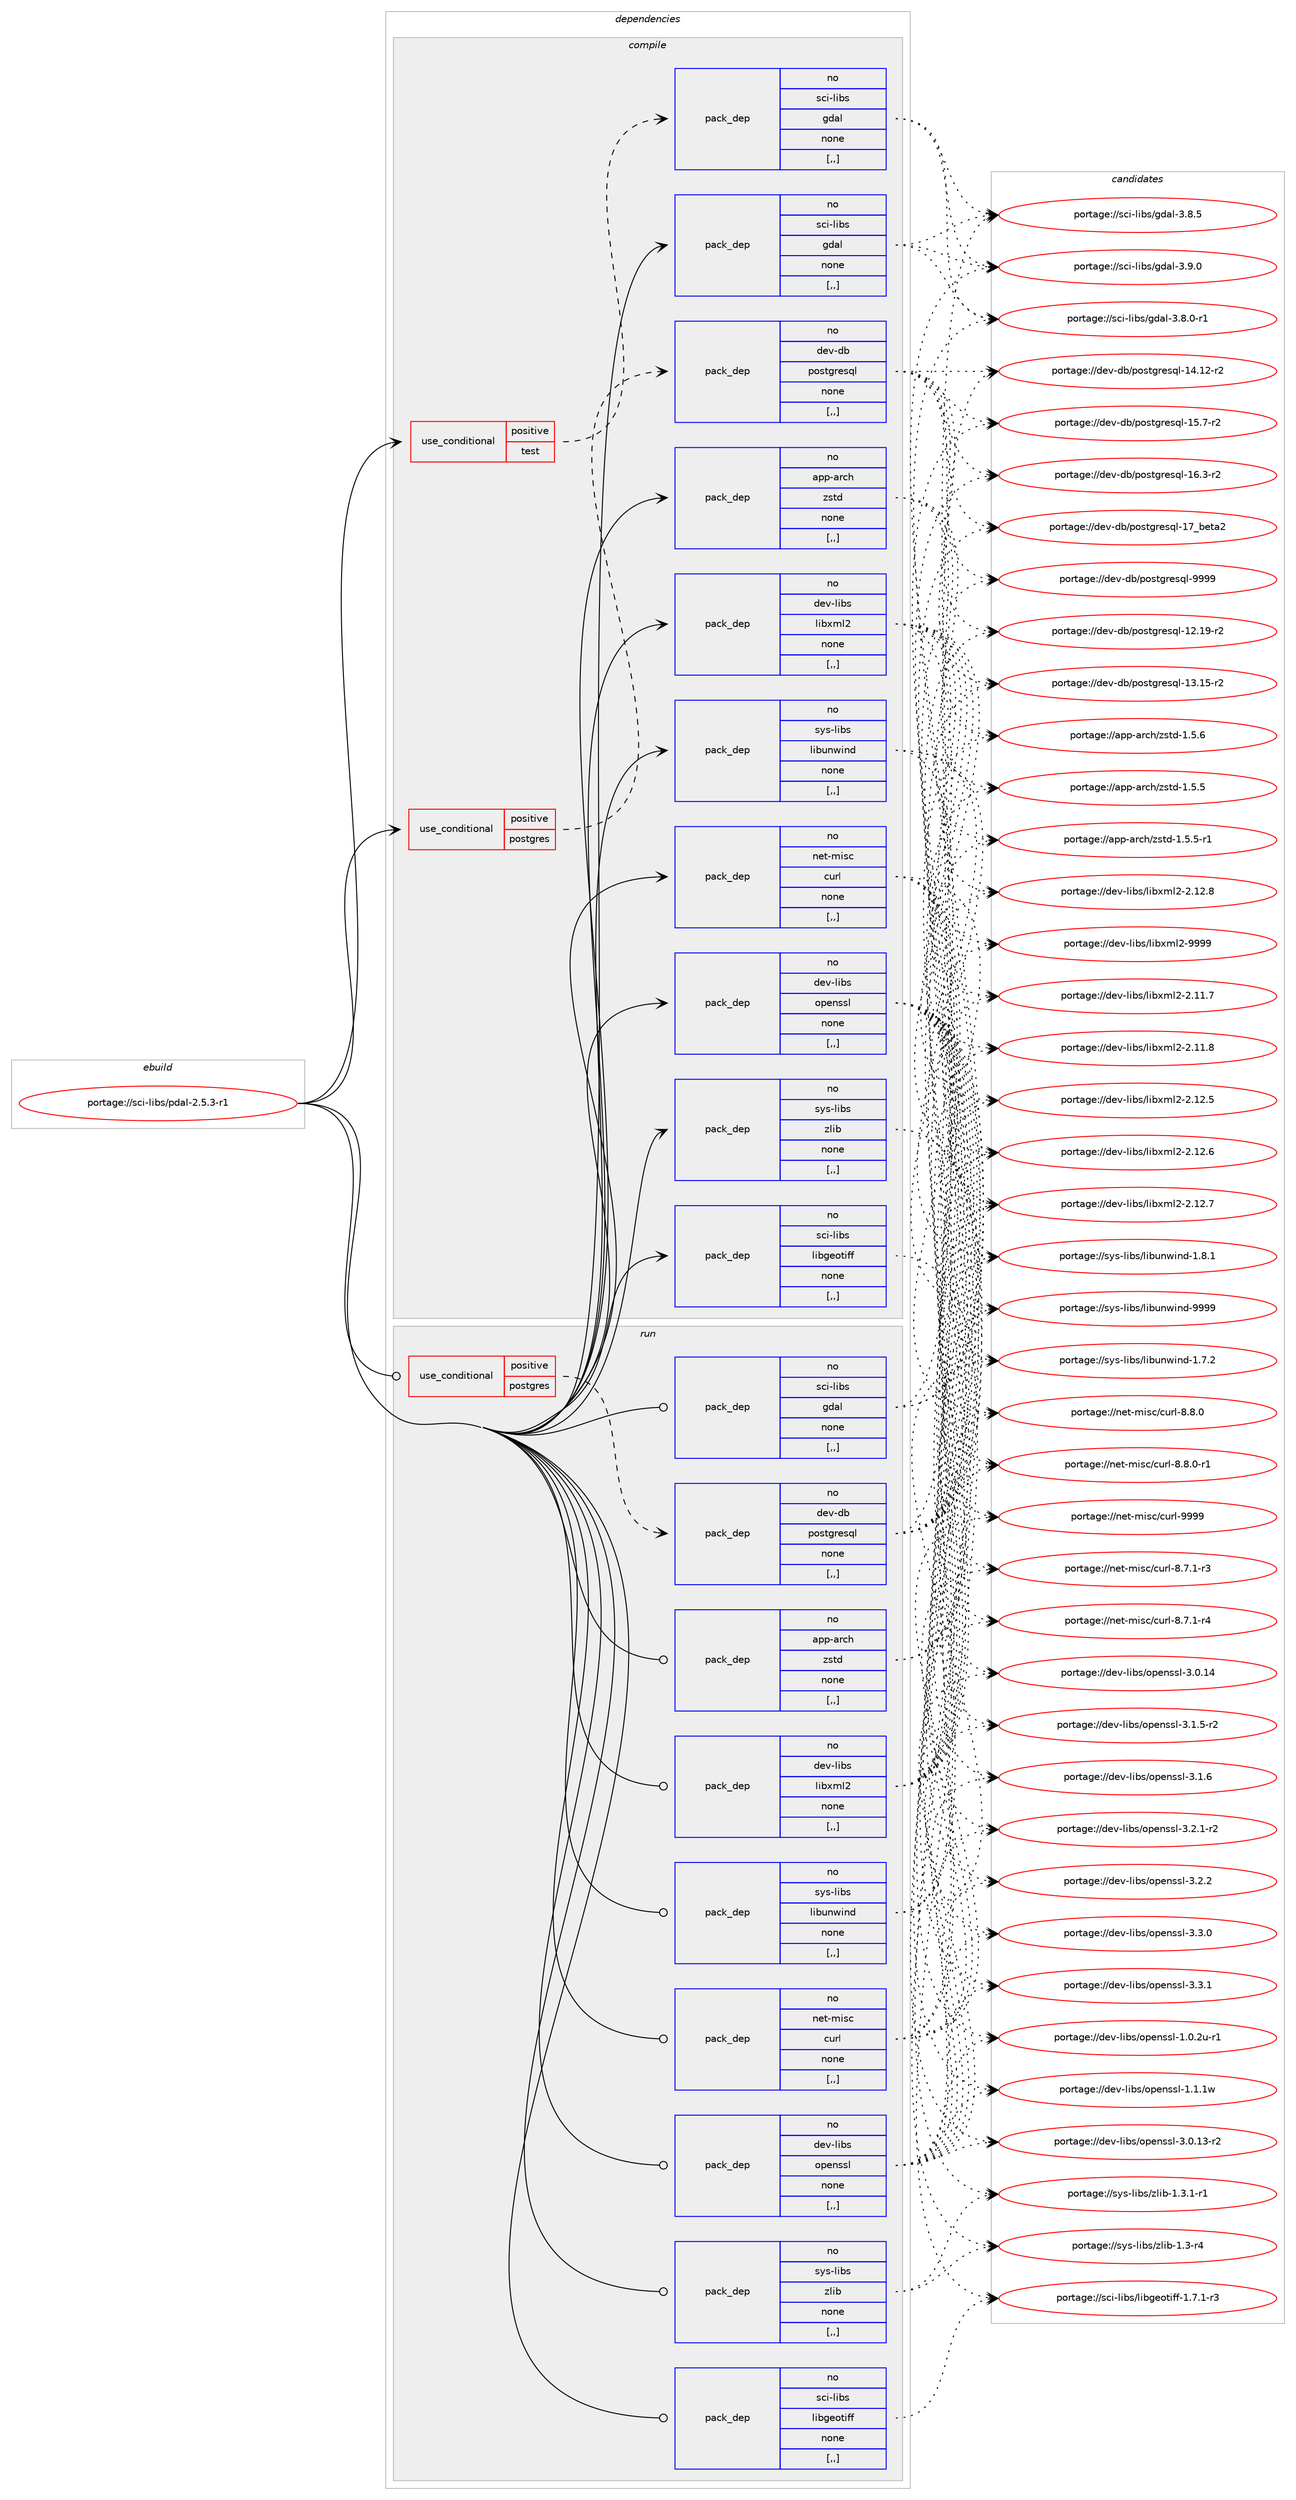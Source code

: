 digraph prolog {

# *************
# Graph options
# *************

newrank=true;
concentrate=true;
compound=true;
graph [rankdir=LR,fontname=Helvetica,fontsize=10,ranksep=1.5];#, ranksep=2.5, nodesep=0.2];
edge  [arrowhead=vee];
node  [fontname=Helvetica,fontsize=10];

# **********
# The ebuild
# **********

subgraph cluster_leftcol {
color=gray;
rank=same;
label=<<i>ebuild</i>>;
id [label="portage://sci-libs/pdal-2.5.3-r1", color=red, width=4, href="../sci-libs/pdal-2.5.3-r1.svg"];
}

# ****************
# The dependencies
# ****************

subgraph cluster_midcol {
color=gray;
label=<<i>dependencies</i>>;
subgraph cluster_compile {
fillcolor="#eeeeee";
style=filled;
label=<<i>compile</i>>;
subgraph cond104583 {
dependency395291 [label=<<TABLE BORDER="0" CELLBORDER="1" CELLSPACING="0" CELLPADDING="4"><TR><TD ROWSPAN="3" CELLPADDING="10">use_conditional</TD></TR><TR><TD>positive</TD></TR><TR><TD>postgres</TD></TR></TABLE>>, shape=none, color=red];
subgraph pack287901 {
dependency395292 [label=<<TABLE BORDER="0" CELLBORDER="1" CELLSPACING="0" CELLPADDING="4" WIDTH="220"><TR><TD ROWSPAN="6" CELLPADDING="30">pack_dep</TD></TR><TR><TD WIDTH="110">no</TD></TR><TR><TD>dev-db</TD></TR><TR><TD>postgresql</TD></TR><TR><TD>none</TD></TR><TR><TD>[,,]</TD></TR></TABLE>>, shape=none, color=blue];
}
dependency395291:e -> dependency395292:w [weight=20,style="dashed",arrowhead="vee"];
}
id:e -> dependency395291:w [weight=20,style="solid",arrowhead="vee"];
subgraph cond104584 {
dependency395293 [label=<<TABLE BORDER="0" CELLBORDER="1" CELLSPACING="0" CELLPADDING="4"><TR><TD ROWSPAN="3" CELLPADDING="10">use_conditional</TD></TR><TR><TD>positive</TD></TR><TR><TD>test</TD></TR></TABLE>>, shape=none, color=red];
subgraph pack287902 {
dependency395294 [label=<<TABLE BORDER="0" CELLBORDER="1" CELLSPACING="0" CELLPADDING="4" WIDTH="220"><TR><TD ROWSPAN="6" CELLPADDING="30">pack_dep</TD></TR><TR><TD WIDTH="110">no</TD></TR><TR><TD>sci-libs</TD></TR><TR><TD>gdal</TD></TR><TR><TD>none</TD></TR><TR><TD>[,,]</TD></TR></TABLE>>, shape=none, color=blue];
}
dependency395293:e -> dependency395294:w [weight=20,style="dashed",arrowhead="vee"];
}
id:e -> dependency395293:w [weight=20,style="solid",arrowhead="vee"];
subgraph pack287903 {
dependency395295 [label=<<TABLE BORDER="0" CELLBORDER="1" CELLSPACING="0" CELLPADDING="4" WIDTH="220"><TR><TD ROWSPAN="6" CELLPADDING="30">pack_dep</TD></TR><TR><TD WIDTH="110">no</TD></TR><TR><TD>app-arch</TD></TR><TR><TD>zstd</TD></TR><TR><TD>none</TD></TR><TR><TD>[,,]</TD></TR></TABLE>>, shape=none, color=blue];
}
id:e -> dependency395295:w [weight=20,style="solid",arrowhead="vee"];
subgraph pack287904 {
dependency395296 [label=<<TABLE BORDER="0" CELLBORDER="1" CELLSPACING="0" CELLPADDING="4" WIDTH="220"><TR><TD ROWSPAN="6" CELLPADDING="30">pack_dep</TD></TR><TR><TD WIDTH="110">no</TD></TR><TR><TD>dev-libs</TD></TR><TR><TD>libxml2</TD></TR><TR><TD>none</TD></TR><TR><TD>[,,]</TD></TR></TABLE>>, shape=none, color=blue];
}
id:e -> dependency395296:w [weight=20,style="solid",arrowhead="vee"];
subgraph pack287905 {
dependency395297 [label=<<TABLE BORDER="0" CELLBORDER="1" CELLSPACING="0" CELLPADDING="4" WIDTH="220"><TR><TD ROWSPAN="6" CELLPADDING="30">pack_dep</TD></TR><TR><TD WIDTH="110">no</TD></TR><TR><TD>dev-libs</TD></TR><TR><TD>openssl</TD></TR><TR><TD>none</TD></TR><TR><TD>[,,]</TD></TR></TABLE>>, shape=none, color=blue];
}
id:e -> dependency395297:w [weight=20,style="solid",arrowhead="vee"];
subgraph pack287906 {
dependency395298 [label=<<TABLE BORDER="0" CELLBORDER="1" CELLSPACING="0" CELLPADDING="4" WIDTH="220"><TR><TD ROWSPAN="6" CELLPADDING="30">pack_dep</TD></TR><TR><TD WIDTH="110">no</TD></TR><TR><TD>net-misc</TD></TR><TR><TD>curl</TD></TR><TR><TD>none</TD></TR><TR><TD>[,,]</TD></TR></TABLE>>, shape=none, color=blue];
}
id:e -> dependency395298:w [weight=20,style="solid",arrowhead="vee"];
subgraph pack287907 {
dependency395299 [label=<<TABLE BORDER="0" CELLBORDER="1" CELLSPACING="0" CELLPADDING="4" WIDTH="220"><TR><TD ROWSPAN="6" CELLPADDING="30">pack_dep</TD></TR><TR><TD WIDTH="110">no</TD></TR><TR><TD>sci-libs</TD></TR><TR><TD>gdal</TD></TR><TR><TD>none</TD></TR><TR><TD>[,,]</TD></TR></TABLE>>, shape=none, color=blue];
}
id:e -> dependency395299:w [weight=20,style="solid",arrowhead="vee"];
subgraph pack287908 {
dependency395300 [label=<<TABLE BORDER="0" CELLBORDER="1" CELLSPACING="0" CELLPADDING="4" WIDTH="220"><TR><TD ROWSPAN="6" CELLPADDING="30">pack_dep</TD></TR><TR><TD WIDTH="110">no</TD></TR><TR><TD>sci-libs</TD></TR><TR><TD>libgeotiff</TD></TR><TR><TD>none</TD></TR><TR><TD>[,,]</TD></TR></TABLE>>, shape=none, color=blue];
}
id:e -> dependency395300:w [weight=20,style="solid",arrowhead="vee"];
subgraph pack287909 {
dependency395301 [label=<<TABLE BORDER="0" CELLBORDER="1" CELLSPACING="0" CELLPADDING="4" WIDTH="220"><TR><TD ROWSPAN="6" CELLPADDING="30">pack_dep</TD></TR><TR><TD WIDTH="110">no</TD></TR><TR><TD>sys-libs</TD></TR><TR><TD>libunwind</TD></TR><TR><TD>none</TD></TR><TR><TD>[,,]</TD></TR></TABLE>>, shape=none, color=blue];
}
id:e -> dependency395301:w [weight=20,style="solid",arrowhead="vee"];
subgraph pack287910 {
dependency395302 [label=<<TABLE BORDER="0" CELLBORDER="1" CELLSPACING="0" CELLPADDING="4" WIDTH="220"><TR><TD ROWSPAN="6" CELLPADDING="30">pack_dep</TD></TR><TR><TD WIDTH="110">no</TD></TR><TR><TD>sys-libs</TD></TR><TR><TD>zlib</TD></TR><TR><TD>none</TD></TR><TR><TD>[,,]</TD></TR></TABLE>>, shape=none, color=blue];
}
id:e -> dependency395302:w [weight=20,style="solid",arrowhead="vee"];
}
subgraph cluster_compileandrun {
fillcolor="#eeeeee";
style=filled;
label=<<i>compile and run</i>>;
}
subgraph cluster_run {
fillcolor="#eeeeee";
style=filled;
label=<<i>run</i>>;
subgraph cond104585 {
dependency395303 [label=<<TABLE BORDER="0" CELLBORDER="1" CELLSPACING="0" CELLPADDING="4"><TR><TD ROWSPAN="3" CELLPADDING="10">use_conditional</TD></TR><TR><TD>positive</TD></TR><TR><TD>postgres</TD></TR></TABLE>>, shape=none, color=red];
subgraph pack287911 {
dependency395304 [label=<<TABLE BORDER="0" CELLBORDER="1" CELLSPACING="0" CELLPADDING="4" WIDTH="220"><TR><TD ROWSPAN="6" CELLPADDING="30">pack_dep</TD></TR><TR><TD WIDTH="110">no</TD></TR><TR><TD>dev-db</TD></TR><TR><TD>postgresql</TD></TR><TR><TD>none</TD></TR><TR><TD>[,,]</TD></TR></TABLE>>, shape=none, color=blue];
}
dependency395303:e -> dependency395304:w [weight=20,style="dashed",arrowhead="vee"];
}
id:e -> dependency395303:w [weight=20,style="solid",arrowhead="odot"];
subgraph pack287912 {
dependency395305 [label=<<TABLE BORDER="0" CELLBORDER="1" CELLSPACING="0" CELLPADDING="4" WIDTH="220"><TR><TD ROWSPAN="6" CELLPADDING="30">pack_dep</TD></TR><TR><TD WIDTH="110">no</TD></TR><TR><TD>app-arch</TD></TR><TR><TD>zstd</TD></TR><TR><TD>none</TD></TR><TR><TD>[,,]</TD></TR></TABLE>>, shape=none, color=blue];
}
id:e -> dependency395305:w [weight=20,style="solid",arrowhead="odot"];
subgraph pack287913 {
dependency395306 [label=<<TABLE BORDER="0" CELLBORDER="1" CELLSPACING="0" CELLPADDING="4" WIDTH="220"><TR><TD ROWSPAN="6" CELLPADDING="30">pack_dep</TD></TR><TR><TD WIDTH="110">no</TD></TR><TR><TD>dev-libs</TD></TR><TR><TD>libxml2</TD></TR><TR><TD>none</TD></TR><TR><TD>[,,]</TD></TR></TABLE>>, shape=none, color=blue];
}
id:e -> dependency395306:w [weight=20,style="solid",arrowhead="odot"];
subgraph pack287914 {
dependency395307 [label=<<TABLE BORDER="0" CELLBORDER="1" CELLSPACING="0" CELLPADDING="4" WIDTH="220"><TR><TD ROWSPAN="6" CELLPADDING="30">pack_dep</TD></TR><TR><TD WIDTH="110">no</TD></TR><TR><TD>dev-libs</TD></TR><TR><TD>openssl</TD></TR><TR><TD>none</TD></TR><TR><TD>[,,]</TD></TR></TABLE>>, shape=none, color=blue];
}
id:e -> dependency395307:w [weight=20,style="solid",arrowhead="odot"];
subgraph pack287915 {
dependency395308 [label=<<TABLE BORDER="0" CELLBORDER="1" CELLSPACING="0" CELLPADDING="4" WIDTH="220"><TR><TD ROWSPAN="6" CELLPADDING="30">pack_dep</TD></TR><TR><TD WIDTH="110">no</TD></TR><TR><TD>net-misc</TD></TR><TR><TD>curl</TD></TR><TR><TD>none</TD></TR><TR><TD>[,,]</TD></TR></TABLE>>, shape=none, color=blue];
}
id:e -> dependency395308:w [weight=20,style="solid",arrowhead="odot"];
subgraph pack287916 {
dependency395309 [label=<<TABLE BORDER="0" CELLBORDER="1" CELLSPACING="0" CELLPADDING="4" WIDTH="220"><TR><TD ROWSPAN="6" CELLPADDING="30">pack_dep</TD></TR><TR><TD WIDTH="110">no</TD></TR><TR><TD>sci-libs</TD></TR><TR><TD>gdal</TD></TR><TR><TD>none</TD></TR><TR><TD>[,,]</TD></TR></TABLE>>, shape=none, color=blue];
}
id:e -> dependency395309:w [weight=20,style="solid",arrowhead="odot"];
subgraph pack287917 {
dependency395310 [label=<<TABLE BORDER="0" CELLBORDER="1" CELLSPACING="0" CELLPADDING="4" WIDTH="220"><TR><TD ROWSPAN="6" CELLPADDING="30">pack_dep</TD></TR><TR><TD WIDTH="110">no</TD></TR><TR><TD>sci-libs</TD></TR><TR><TD>libgeotiff</TD></TR><TR><TD>none</TD></TR><TR><TD>[,,]</TD></TR></TABLE>>, shape=none, color=blue];
}
id:e -> dependency395310:w [weight=20,style="solid",arrowhead="odot"];
subgraph pack287918 {
dependency395311 [label=<<TABLE BORDER="0" CELLBORDER="1" CELLSPACING="0" CELLPADDING="4" WIDTH="220"><TR><TD ROWSPAN="6" CELLPADDING="30">pack_dep</TD></TR><TR><TD WIDTH="110">no</TD></TR><TR><TD>sys-libs</TD></TR><TR><TD>libunwind</TD></TR><TR><TD>none</TD></TR><TR><TD>[,,]</TD></TR></TABLE>>, shape=none, color=blue];
}
id:e -> dependency395311:w [weight=20,style="solid",arrowhead="odot"];
subgraph pack287919 {
dependency395312 [label=<<TABLE BORDER="0" CELLBORDER="1" CELLSPACING="0" CELLPADDING="4" WIDTH="220"><TR><TD ROWSPAN="6" CELLPADDING="30">pack_dep</TD></TR><TR><TD WIDTH="110">no</TD></TR><TR><TD>sys-libs</TD></TR><TR><TD>zlib</TD></TR><TR><TD>none</TD></TR><TR><TD>[,,]</TD></TR></TABLE>>, shape=none, color=blue];
}
id:e -> dependency395312:w [weight=20,style="solid",arrowhead="odot"];
}
}

# **************
# The candidates
# **************

subgraph cluster_choices {
rank=same;
color=gray;
label=<<i>candidates</i>>;

subgraph choice287901 {
color=black;
nodesep=1;
choice1001011184510098471121111151161031141011151131084549504649574511450 [label="portage://dev-db/postgresql-12.19-r2", color=red, width=4,href="../dev-db/postgresql-12.19-r2.svg"];
choice1001011184510098471121111151161031141011151131084549514649534511450 [label="portage://dev-db/postgresql-13.15-r2", color=red, width=4,href="../dev-db/postgresql-13.15-r2.svg"];
choice1001011184510098471121111151161031141011151131084549524649504511450 [label="portage://dev-db/postgresql-14.12-r2", color=red, width=4,href="../dev-db/postgresql-14.12-r2.svg"];
choice10010111845100984711211111511610311410111511310845495346554511450 [label="portage://dev-db/postgresql-15.7-r2", color=red, width=4,href="../dev-db/postgresql-15.7-r2.svg"];
choice10010111845100984711211111511610311410111511310845495446514511450 [label="portage://dev-db/postgresql-16.3-r2", color=red, width=4,href="../dev-db/postgresql-16.3-r2.svg"];
choice10010111845100984711211111511610311410111511310845495595981011169750 [label="portage://dev-db/postgresql-17_beta2", color=red, width=4,href="../dev-db/postgresql-17_beta2.svg"];
choice1001011184510098471121111151161031141011151131084557575757 [label="portage://dev-db/postgresql-9999", color=red, width=4,href="../dev-db/postgresql-9999.svg"];
dependency395292:e -> choice1001011184510098471121111151161031141011151131084549504649574511450:w [style=dotted,weight="100"];
dependency395292:e -> choice1001011184510098471121111151161031141011151131084549514649534511450:w [style=dotted,weight="100"];
dependency395292:e -> choice1001011184510098471121111151161031141011151131084549524649504511450:w [style=dotted,weight="100"];
dependency395292:e -> choice10010111845100984711211111511610311410111511310845495346554511450:w [style=dotted,weight="100"];
dependency395292:e -> choice10010111845100984711211111511610311410111511310845495446514511450:w [style=dotted,weight="100"];
dependency395292:e -> choice10010111845100984711211111511610311410111511310845495595981011169750:w [style=dotted,weight="100"];
dependency395292:e -> choice1001011184510098471121111151161031141011151131084557575757:w [style=dotted,weight="100"];
}
subgraph choice287902 {
color=black;
nodesep=1;
choice11599105451081059811547103100971084551465646484511449 [label="portage://sci-libs/gdal-3.8.0-r1", color=red, width=4,href="../sci-libs/gdal-3.8.0-r1.svg"];
choice1159910545108105981154710310097108455146564653 [label="portage://sci-libs/gdal-3.8.5", color=red, width=4,href="../sci-libs/gdal-3.8.5.svg"];
choice1159910545108105981154710310097108455146574648 [label="portage://sci-libs/gdal-3.9.0", color=red, width=4,href="../sci-libs/gdal-3.9.0.svg"];
dependency395294:e -> choice11599105451081059811547103100971084551465646484511449:w [style=dotted,weight="100"];
dependency395294:e -> choice1159910545108105981154710310097108455146564653:w [style=dotted,weight="100"];
dependency395294:e -> choice1159910545108105981154710310097108455146574648:w [style=dotted,weight="100"];
}
subgraph choice287903 {
color=black;
nodesep=1;
choice9711211245971149910447122115116100454946534653 [label="portage://app-arch/zstd-1.5.5", color=red, width=4,href="../app-arch/zstd-1.5.5.svg"];
choice97112112459711499104471221151161004549465346534511449 [label="portage://app-arch/zstd-1.5.5-r1", color=red, width=4,href="../app-arch/zstd-1.5.5-r1.svg"];
choice9711211245971149910447122115116100454946534654 [label="portage://app-arch/zstd-1.5.6", color=red, width=4,href="../app-arch/zstd-1.5.6.svg"];
dependency395295:e -> choice9711211245971149910447122115116100454946534653:w [style=dotted,weight="100"];
dependency395295:e -> choice97112112459711499104471221151161004549465346534511449:w [style=dotted,weight="100"];
dependency395295:e -> choice9711211245971149910447122115116100454946534654:w [style=dotted,weight="100"];
}
subgraph choice287904 {
color=black;
nodesep=1;
choice100101118451081059811547108105981201091085045504649494655 [label="portage://dev-libs/libxml2-2.11.7", color=red, width=4,href="../dev-libs/libxml2-2.11.7.svg"];
choice100101118451081059811547108105981201091085045504649494656 [label="portage://dev-libs/libxml2-2.11.8", color=red, width=4,href="../dev-libs/libxml2-2.11.8.svg"];
choice100101118451081059811547108105981201091085045504649504653 [label="portage://dev-libs/libxml2-2.12.5", color=red, width=4,href="../dev-libs/libxml2-2.12.5.svg"];
choice100101118451081059811547108105981201091085045504649504654 [label="portage://dev-libs/libxml2-2.12.6", color=red, width=4,href="../dev-libs/libxml2-2.12.6.svg"];
choice100101118451081059811547108105981201091085045504649504655 [label="portage://dev-libs/libxml2-2.12.7", color=red, width=4,href="../dev-libs/libxml2-2.12.7.svg"];
choice100101118451081059811547108105981201091085045504649504656 [label="portage://dev-libs/libxml2-2.12.8", color=red, width=4,href="../dev-libs/libxml2-2.12.8.svg"];
choice10010111845108105981154710810598120109108504557575757 [label="portage://dev-libs/libxml2-9999", color=red, width=4,href="../dev-libs/libxml2-9999.svg"];
dependency395296:e -> choice100101118451081059811547108105981201091085045504649494655:w [style=dotted,weight="100"];
dependency395296:e -> choice100101118451081059811547108105981201091085045504649494656:w [style=dotted,weight="100"];
dependency395296:e -> choice100101118451081059811547108105981201091085045504649504653:w [style=dotted,weight="100"];
dependency395296:e -> choice100101118451081059811547108105981201091085045504649504654:w [style=dotted,weight="100"];
dependency395296:e -> choice100101118451081059811547108105981201091085045504649504655:w [style=dotted,weight="100"];
dependency395296:e -> choice100101118451081059811547108105981201091085045504649504656:w [style=dotted,weight="100"];
dependency395296:e -> choice10010111845108105981154710810598120109108504557575757:w [style=dotted,weight="100"];
}
subgraph choice287905 {
color=black;
nodesep=1;
choice1001011184510810598115471111121011101151151084549464846501174511449 [label="portage://dev-libs/openssl-1.0.2u-r1", color=red, width=4,href="../dev-libs/openssl-1.0.2u-r1.svg"];
choice100101118451081059811547111112101110115115108454946494649119 [label="portage://dev-libs/openssl-1.1.1w", color=red, width=4,href="../dev-libs/openssl-1.1.1w.svg"];
choice100101118451081059811547111112101110115115108455146484649514511450 [label="portage://dev-libs/openssl-3.0.13-r2", color=red, width=4,href="../dev-libs/openssl-3.0.13-r2.svg"];
choice10010111845108105981154711111210111011511510845514648464952 [label="portage://dev-libs/openssl-3.0.14", color=red, width=4,href="../dev-libs/openssl-3.0.14.svg"];
choice1001011184510810598115471111121011101151151084551464946534511450 [label="portage://dev-libs/openssl-3.1.5-r2", color=red, width=4,href="../dev-libs/openssl-3.1.5-r2.svg"];
choice100101118451081059811547111112101110115115108455146494654 [label="portage://dev-libs/openssl-3.1.6", color=red, width=4,href="../dev-libs/openssl-3.1.6.svg"];
choice1001011184510810598115471111121011101151151084551465046494511450 [label="portage://dev-libs/openssl-3.2.1-r2", color=red, width=4,href="../dev-libs/openssl-3.2.1-r2.svg"];
choice100101118451081059811547111112101110115115108455146504650 [label="portage://dev-libs/openssl-3.2.2", color=red, width=4,href="../dev-libs/openssl-3.2.2.svg"];
choice100101118451081059811547111112101110115115108455146514648 [label="portage://dev-libs/openssl-3.3.0", color=red, width=4,href="../dev-libs/openssl-3.3.0.svg"];
choice100101118451081059811547111112101110115115108455146514649 [label="portage://dev-libs/openssl-3.3.1", color=red, width=4,href="../dev-libs/openssl-3.3.1.svg"];
dependency395297:e -> choice1001011184510810598115471111121011101151151084549464846501174511449:w [style=dotted,weight="100"];
dependency395297:e -> choice100101118451081059811547111112101110115115108454946494649119:w [style=dotted,weight="100"];
dependency395297:e -> choice100101118451081059811547111112101110115115108455146484649514511450:w [style=dotted,weight="100"];
dependency395297:e -> choice10010111845108105981154711111210111011511510845514648464952:w [style=dotted,weight="100"];
dependency395297:e -> choice1001011184510810598115471111121011101151151084551464946534511450:w [style=dotted,weight="100"];
dependency395297:e -> choice100101118451081059811547111112101110115115108455146494654:w [style=dotted,weight="100"];
dependency395297:e -> choice1001011184510810598115471111121011101151151084551465046494511450:w [style=dotted,weight="100"];
dependency395297:e -> choice100101118451081059811547111112101110115115108455146504650:w [style=dotted,weight="100"];
dependency395297:e -> choice100101118451081059811547111112101110115115108455146514648:w [style=dotted,weight="100"];
dependency395297:e -> choice100101118451081059811547111112101110115115108455146514649:w [style=dotted,weight="100"];
}
subgraph choice287906 {
color=black;
nodesep=1;
choice110101116451091051159947991171141084556465546494511451 [label="portage://net-misc/curl-8.7.1-r3", color=red, width=4,href="../net-misc/curl-8.7.1-r3.svg"];
choice110101116451091051159947991171141084556465546494511452 [label="portage://net-misc/curl-8.7.1-r4", color=red, width=4,href="../net-misc/curl-8.7.1-r4.svg"];
choice11010111645109105115994799117114108455646564648 [label="portage://net-misc/curl-8.8.0", color=red, width=4,href="../net-misc/curl-8.8.0.svg"];
choice110101116451091051159947991171141084556465646484511449 [label="portage://net-misc/curl-8.8.0-r1", color=red, width=4,href="../net-misc/curl-8.8.0-r1.svg"];
choice110101116451091051159947991171141084557575757 [label="portage://net-misc/curl-9999", color=red, width=4,href="../net-misc/curl-9999.svg"];
dependency395298:e -> choice110101116451091051159947991171141084556465546494511451:w [style=dotted,weight="100"];
dependency395298:e -> choice110101116451091051159947991171141084556465546494511452:w [style=dotted,weight="100"];
dependency395298:e -> choice11010111645109105115994799117114108455646564648:w [style=dotted,weight="100"];
dependency395298:e -> choice110101116451091051159947991171141084556465646484511449:w [style=dotted,weight="100"];
dependency395298:e -> choice110101116451091051159947991171141084557575757:w [style=dotted,weight="100"];
}
subgraph choice287907 {
color=black;
nodesep=1;
choice11599105451081059811547103100971084551465646484511449 [label="portage://sci-libs/gdal-3.8.0-r1", color=red, width=4,href="../sci-libs/gdal-3.8.0-r1.svg"];
choice1159910545108105981154710310097108455146564653 [label="portage://sci-libs/gdal-3.8.5", color=red, width=4,href="../sci-libs/gdal-3.8.5.svg"];
choice1159910545108105981154710310097108455146574648 [label="portage://sci-libs/gdal-3.9.0", color=red, width=4,href="../sci-libs/gdal-3.9.0.svg"];
dependency395299:e -> choice11599105451081059811547103100971084551465646484511449:w [style=dotted,weight="100"];
dependency395299:e -> choice1159910545108105981154710310097108455146564653:w [style=dotted,weight="100"];
dependency395299:e -> choice1159910545108105981154710310097108455146574648:w [style=dotted,weight="100"];
}
subgraph choice287908 {
color=black;
nodesep=1;
choice11599105451081059811547108105981031011111161051021024549465546494511451 [label="portage://sci-libs/libgeotiff-1.7.1-r3", color=red, width=4,href="../sci-libs/libgeotiff-1.7.1-r3.svg"];
dependency395300:e -> choice11599105451081059811547108105981031011111161051021024549465546494511451:w [style=dotted,weight="100"];
}
subgraph choice287909 {
color=black;
nodesep=1;
choice11512111545108105981154710810598117110119105110100454946554650 [label="portage://sys-libs/libunwind-1.7.2", color=red, width=4,href="../sys-libs/libunwind-1.7.2.svg"];
choice11512111545108105981154710810598117110119105110100454946564649 [label="portage://sys-libs/libunwind-1.8.1", color=red, width=4,href="../sys-libs/libunwind-1.8.1.svg"];
choice115121115451081059811547108105981171101191051101004557575757 [label="portage://sys-libs/libunwind-9999", color=red, width=4,href="../sys-libs/libunwind-9999.svg"];
dependency395301:e -> choice11512111545108105981154710810598117110119105110100454946554650:w [style=dotted,weight="100"];
dependency395301:e -> choice11512111545108105981154710810598117110119105110100454946564649:w [style=dotted,weight="100"];
dependency395301:e -> choice115121115451081059811547108105981171101191051101004557575757:w [style=dotted,weight="100"];
}
subgraph choice287910 {
color=black;
nodesep=1;
choice11512111545108105981154712210810598454946514511452 [label="portage://sys-libs/zlib-1.3-r4", color=red, width=4,href="../sys-libs/zlib-1.3-r4.svg"];
choice115121115451081059811547122108105984549465146494511449 [label="portage://sys-libs/zlib-1.3.1-r1", color=red, width=4,href="../sys-libs/zlib-1.3.1-r1.svg"];
dependency395302:e -> choice11512111545108105981154712210810598454946514511452:w [style=dotted,weight="100"];
dependency395302:e -> choice115121115451081059811547122108105984549465146494511449:w [style=dotted,weight="100"];
}
subgraph choice287911 {
color=black;
nodesep=1;
choice1001011184510098471121111151161031141011151131084549504649574511450 [label="portage://dev-db/postgresql-12.19-r2", color=red, width=4,href="../dev-db/postgresql-12.19-r2.svg"];
choice1001011184510098471121111151161031141011151131084549514649534511450 [label="portage://dev-db/postgresql-13.15-r2", color=red, width=4,href="../dev-db/postgresql-13.15-r2.svg"];
choice1001011184510098471121111151161031141011151131084549524649504511450 [label="portage://dev-db/postgresql-14.12-r2", color=red, width=4,href="../dev-db/postgresql-14.12-r2.svg"];
choice10010111845100984711211111511610311410111511310845495346554511450 [label="portage://dev-db/postgresql-15.7-r2", color=red, width=4,href="../dev-db/postgresql-15.7-r2.svg"];
choice10010111845100984711211111511610311410111511310845495446514511450 [label="portage://dev-db/postgresql-16.3-r2", color=red, width=4,href="../dev-db/postgresql-16.3-r2.svg"];
choice10010111845100984711211111511610311410111511310845495595981011169750 [label="portage://dev-db/postgresql-17_beta2", color=red, width=4,href="../dev-db/postgresql-17_beta2.svg"];
choice1001011184510098471121111151161031141011151131084557575757 [label="portage://dev-db/postgresql-9999", color=red, width=4,href="../dev-db/postgresql-9999.svg"];
dependency395304:e -> choice1001011184510098471121111151161031141011151131084549504649574511450:w [style=dotted,weight="100"];
dependency395304:e -> choice1001011184510098471121111151161031141011151131084549514649534511450:w [style=dotted,weight="100"];
dependency395304:e -> choice1001011184510098471121111151161031141011151131084549524649504511450:w [style=dotted,weight="100"];
dependency395304:e -> choice10010111845100984711211111511610311410111511310845495346554511450:w [style=dotted,weight="100"];
dependency395304:e -> choice10010111845100984711211111511610311410111511310845495446514511450:w [style=dotted,weight="100"];
dependency395304:e -> choice10010111845100984711211111511610311410111511310845495595981011169750:w [style=dotted,weight="100"];
dependency395304:e -> choice1001011184510098471121111151161031141011151131084557575757:w [style=dotted,weight="100"];
}
subgraph choice287912 {
color=black;
nodesep=1;
choice9711211245971149910447122115116100454946534653 [label="portage://app-arch/zstd-1.5.5", color=red, width=4,href="../app-arch/zstd-1.5.5.svg"];
choice97112112459711499104471221151161004549465346534511449 [label="portage://app-arch/zstd-1.5.5-r1", color=red, width=4,href="../app-arch/zstd-1.5.5-r1.svg"];
choice9711211245971149910447122115116100454946534654 [label="portage://app-arch/zstd-1.5.6", color=red, width=4,href="../app-arch/zstd-1.5.6.svg"];
dependency395305:e -> choice9711211245971149910447122115116100454946534653:w [style=dotted,weight="100"];
dependency395305:e -> choice97112112459711499104471221151161004549465346534511449:w [style=dotted,weight="100"];
dependency395305:e -> choice9711211245971149910447122115116100454946534654:w [style=dotted,weight="100"];
}
subgraph choice287913 {
color=black;
nodesep=1;
choice100101118451081059811547108105981201091085045504649494655 [label="portage://dev-libs/libxml2-2.11.7", color=red, width=4,href="../dev-libs/libxml2-2.11.7.svg"];
choice100101118451081059811547108105981201091085045504649494656 [label="portage://dev-libs/libxml2-2.11.8", color=red, width=4,href="../dev-libs/libxml2-2.11.8.svg"];
choice100101118451081059811547108105981201091085045504649504653 [label="portage://dev-libs/libxml2-2.12.5", color=red, width=4,href="../dev-libs/libxml2-2.12.5.svg"];
choice100101118451081059811547108105981201091085045504649504654 [label="portage://dev-libs/libxml2-2.12.6", color=red, width=4,href="../dev-libs/libxml2-2.12.6.svg"];
choice100101118451081059811547108105981201091085045504649504655 [label="portage://dev-libs/libxml2-2.12.7", color=red, width=4,href="../dev-libs/libxml2-2.12.7.svg"];
choice100101118451081059811547108105981201091085045504649504656 [label="portage://dev-libs/libxml2-2.12.8", color=red, width=4,href="../dev-libs/libxml2-2.12.8.svg"];
choice10010111845108105981154710810598120109108504557575757 [label="portage://dev-libs/libxml2-9999", color=red, width=4,href="../dev-libs/libxml2-9999.svg"];
dependency395306:e -> choice100101118451081059811547108105981201091085045504649494655:w [style=dotted,weight="100"];
dependency395306:e -> choice100101118451081059811547108105981201091085045504649494656:w [style=dotted,weight="100"];
dependency395306:e -> choice100101118451081059811547108105981201091085045504649504653:w [style=dotted,weight="100"];
dependency395306:e -> choice100101118451081059811547108105981201091085045504649504654:w [style=dotted,weight="100"];
dependency395306:e -> choice100101118451081059811547108105981201091085045504649504655:w [style=dotted,weight="100"];
dependency395306:e -> choice100101118451081059811547108105981201091085045504649504656:w [style=dotted,weight="100"];
dependency395306:e -> choice10010111845108105981154710810598120109108504557575757:w [style=dotted,weight="100"];
}
subgraph choice287914 {
color=black;
nodesep=1;
choice1001011184510810598115471111121011101151151084549464846501174511449 [label="portage://dev-libs/openssl-1.0.2u-r1", color=red, width=4,href="../dev-libs/openssl-1.0.2u-r1.svg"];
choice100101118451081059811547111112101110115115108454946494649119 [label="portage://dev-libs/openssl-1.1.1w", color=red, width=4,href="../dev-libs/openssl-1.1.1w.svg"];
choice100101118451081059811547111112101110115115108455146484649514511450 [label="portage://dev-libs/openssl-3.0.13-r2", color=red, width=4,href="../dev-libs/openssl-3.0.13-r2.svg"];
choice10010111845108105981154711111210111011511510845514648464952 [label="portage://dev-libs/openssl-3.0.14", color=red, width=4,href="../dev-libs/openssl-3.0.14.svg"];
choice1001011184510810598115471111121011101151151084551464946534511450 [label="portage://dev-libs/openssl-3.1.5-r2", color=red, width=4,href="../dev-libs/openssl-3.1.5-r2.svg"];
choice100101118451081059811547111112101110115115108455146494654 [label="portage://dev-libs/openssl-3.1.6", color=red, width=4,href="../dev-libs/openssl-3.1.6.svg"];
choice1001011184510810598115471111121011101151151084551465046494511450 [label="portage://dev-libs/openssl-3.2.1-r2", color=red, width=4,href="../dev-libs/openssl-3.2.1-r2.svg"];
choice100101118451081059811547111112101110115115108455146504650 [label="portage://dev-libs/openssl-3.2.2", color=red, width=4,href="../dev-libs/openssl-3.2.2.svg"];
choice100101118451081059811547111112101110115115108455146514648 [label="portage://dev-libs/openssl-3.3.0", color=red, width=4,href="../dev-libs/openssl-3.3.0.svg"];
choice100101118451081059811547111112101110115115108455146514649 [label="portage://dev-libs/openssl-3.3.1", color=red, width=4,href="../dev-libs/openssl-3.3.1.svg"];
dependency395307:e -> choice1001011184510810598115471111121011101151151084549464846501174511449:w [style=dotted,weight="100"];
dependency395307:e -> choice100101118451081059811547111112101110115115108454946494649119:w [style=dotted,weight="100"];
dependency395307:e -> choice100101118451081059811547111112101110115115108455146484649514511450:w [style=dotted,weight="100"];
dependency395307:e -> choice10010111845108105981154711111210111011511510845514648464952:w [style=dotted,weight="100"];
dependency395307:e -> choice1001011184510810598115471111121011101151151084551464946534511450:w [style=dotted,weight="100"];
dependency395307:e -> choice100101118451081059811547111112101110115115108455146494654:w [style=dotted,weight="100"];
dependency395307:e -> choice1001011184510810598115471111121011101151151084551465046494511450:w [style=dotted,weight="100"];
dependency395307:e -> choice100101118451081059811547111112101110115115108455146504650:w [style=dotted,weight="100"];
dependency395307:e -> choice100101118451081059811547111112101110115115108455146514648:w [style=dotted,weight="100"];
dependency395307:e -> choice100101118451081059811547111112101110115115108455146514649:w [style=dotted,weight="100"];
}
subgraph choice287915 {
color=black;
nodesep=1;
choice110101116451091051159947991171141084556465546494511451 [label="portage://net-misc/curl-8.7.1-r3", color=red, width=4,href="../net-misc/curl-8.7.1-r3.svg"];
choice110101116451091051159947991171141084556465546494511452 [label="portage://net-misc/curl-8.7.1-r4", color=red, width=4,href="../net-misc/curl-8.7.1-r4.svg"];
choice11010111645109105115994799117114108455646564648 [label="portage://net-misc/curl-8.8.0", color=red, width=4,href="../net-misc/curl-8.8.0.svg"];
choice110101116451091051159947991171141084556465646484511449 [label="portage://net-misc/curl-8.8.0-r1", color=red, width=4,href="../net-misc/curl-8.8.0-r1.svg"];
choice110101116451091051159947991171141084557575757 [label="portage://net-misc/curl-9999", color=red, width=4,href="../net-misc/curl-9999.svg"];
dependency395308:e -> choice110101116451091051159947991171141084556465546494511451:w [style=dotted,weight="100"];
dependency395308:e -> choice110101116451091051159947991171141084556465546494511452:w [style=dotted,weight="100"];
dependency395308:e -> choice11010111645109105115994799117114108455646564648:w [style=dotted,weight="100"];
dependency395308:e -> choice110101116451091051159947991171141084556465646484511449:w [style=dotted,weight="100"];
dependency395308:e -> choice110101116451091051159947991171141084557575757:w [style=dotted,weight="100"];
}
subgraph choice287916 {
color=black;
nodesep=1;
choice11599105451081059811547103100971084551465646484511449 [label="portage://sci-libs/gdal-3.8.0-r1", color=red, width=4,href="../sci-libs/gdal-3.8.0-r1.svg"];
choice1159910545108105981154710310097108455146564653 [label="portage://sci-libs/gdal-3.8.5", color=red, width=4,href="../sci-libs/gdal-3.8.5.svg"];
choice1159910545108105981154710310097108455146574648 [label="portage://sci-libs/gdal-3.9.0", color=red, width=4,href="../sci-libs/gdal-3.9.0.svg"];
dependency395309:e -> choice11599105451081059811547103100971084551465646484511449:w [style=dotted,weight="100"];
dependency395309:e -> choice1159910545108105981154710310097108455146564653:w [style=dotted,weight="100"];
dependency395309:e -> choice1159910545108105981154710310097108455146574648:w [style=dotted,weight="100"];
}
subgraph choice287917 {
color=black;
nodesep=1;
choice11599105451081059811547108105981031011111161051021024549465546494511451 [label="portage://sci-libs/libgeotiff-1.7.1-r3", color=red, width=4,href="../sci-libs/libgeotiff-1.7.1-r3.svg"];
dependency395310:e -> choice11599105451081059811547108105981031011111161051021024549465546494511451:w [style=dotted,weight="100"];
}
subgraph choice287918 {
color=black;
nodesep=1;
choice11512111545108105981154710810598117110119105110100454946554650 [label="portage://sys-libs/libunwind-1.7.2", color=red, width=4,href="../sys-libs/libunwind-1.7.2.svg"];
choice11512111545108105981154710810598117110119105110100454946564649 [label="portage://sys-libs/libunwind-1.8.1", color=red, width=4,href="../sys-libs/libunwind-1.8.1.svg"];
choice115121115451081059811547108105981171101191051101004557575757 [label="portage://sys-libs/libunwind-9999", color=red, width=4,href="../sys-libs/libunwind-9999.svg"];
dependency395311:e -> choice11512111545108105981154710810598117110119105110100454946554650:w [style=dotted,weight="100"];
dependency395311:e -> choice11512111545108105981154710810598117110119105110100454946564649:w [style=dotted,weight="100"];
dependency395311:e -> choice115121115451081059811547108105981171101191051101004557575757:w [style=dotted,weight="100"];
}
subgraph choice287919 {
color=black;
nodesep=1;
choice11512111545108105981154712210810598454946514511452 [label="portage://sys-libs/zlib-1.3-r4", color=red, width=4,href="../sys-libs/zlib-1.3-r4.svg"];
choice115121115451081059811547122108105984549465146494511449 [label="portage://sys-libs/zlib-1.3.1-r1", color=red, width=4,href="../sys-libs/zlib-1.3.1-r1.svg"];
dependency395312:e -> choice11512111545108105981154712210810598454946514511452:w [style=dotted,weight="100"];
dependency395312:e -> choice115121115451081059811547122108105984549465146494511449:w [style=dotted,weight="100"];
}
}

}
